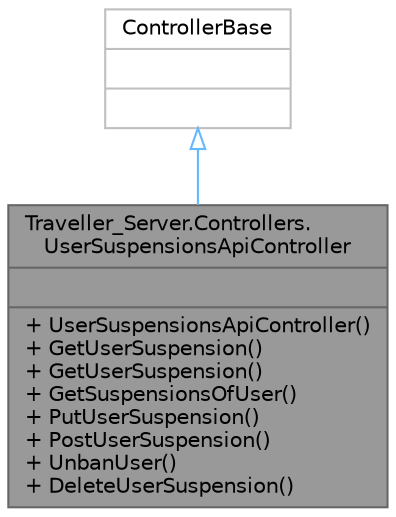 digraph "Traveller_Server.Controllers.UserSuspensionsApiController"
{
 // LATEX_PDF_SIZE
  bgcolor="transparent";
  edge [fontname=Helvetica,fontsize=10,labelfontname=Helvetica,labelfontsize=10];
  node [fontname=Helvetica,fontsize=10,shape=box,height=0.2,width=0.4];
  Node1 [shape=record,label="{Traveller_Server.Controllers.\lUserSuspensionsApiController\n||+ UserSuspensionsApiController()\l+ GetUserSuspension()\l+ GetUserSuspension()\l+ GetSuspensionsOfUser()\l+ PutUserSuspension()\l+ PostUserSuspension()\l+ UnbanUser()\l+ DeleteUserSuspension()\l}",height=0.2,width=0.4,color="gray40", fillcolor="grey60", style="filled", fontcolor="black",tooltip="API Controller for CRUD actions for UserSuspensions."];
  Node2 -> Node1 [dir="back",color="steelblue1",style="solid",arrowtail="onormal"];
  Node2 [shape=record,label="{ControllerBase\n||}",height=0.2,width=0.4,color="grey75", fillcolor="white", style="filled",tooltip=" "];
}
